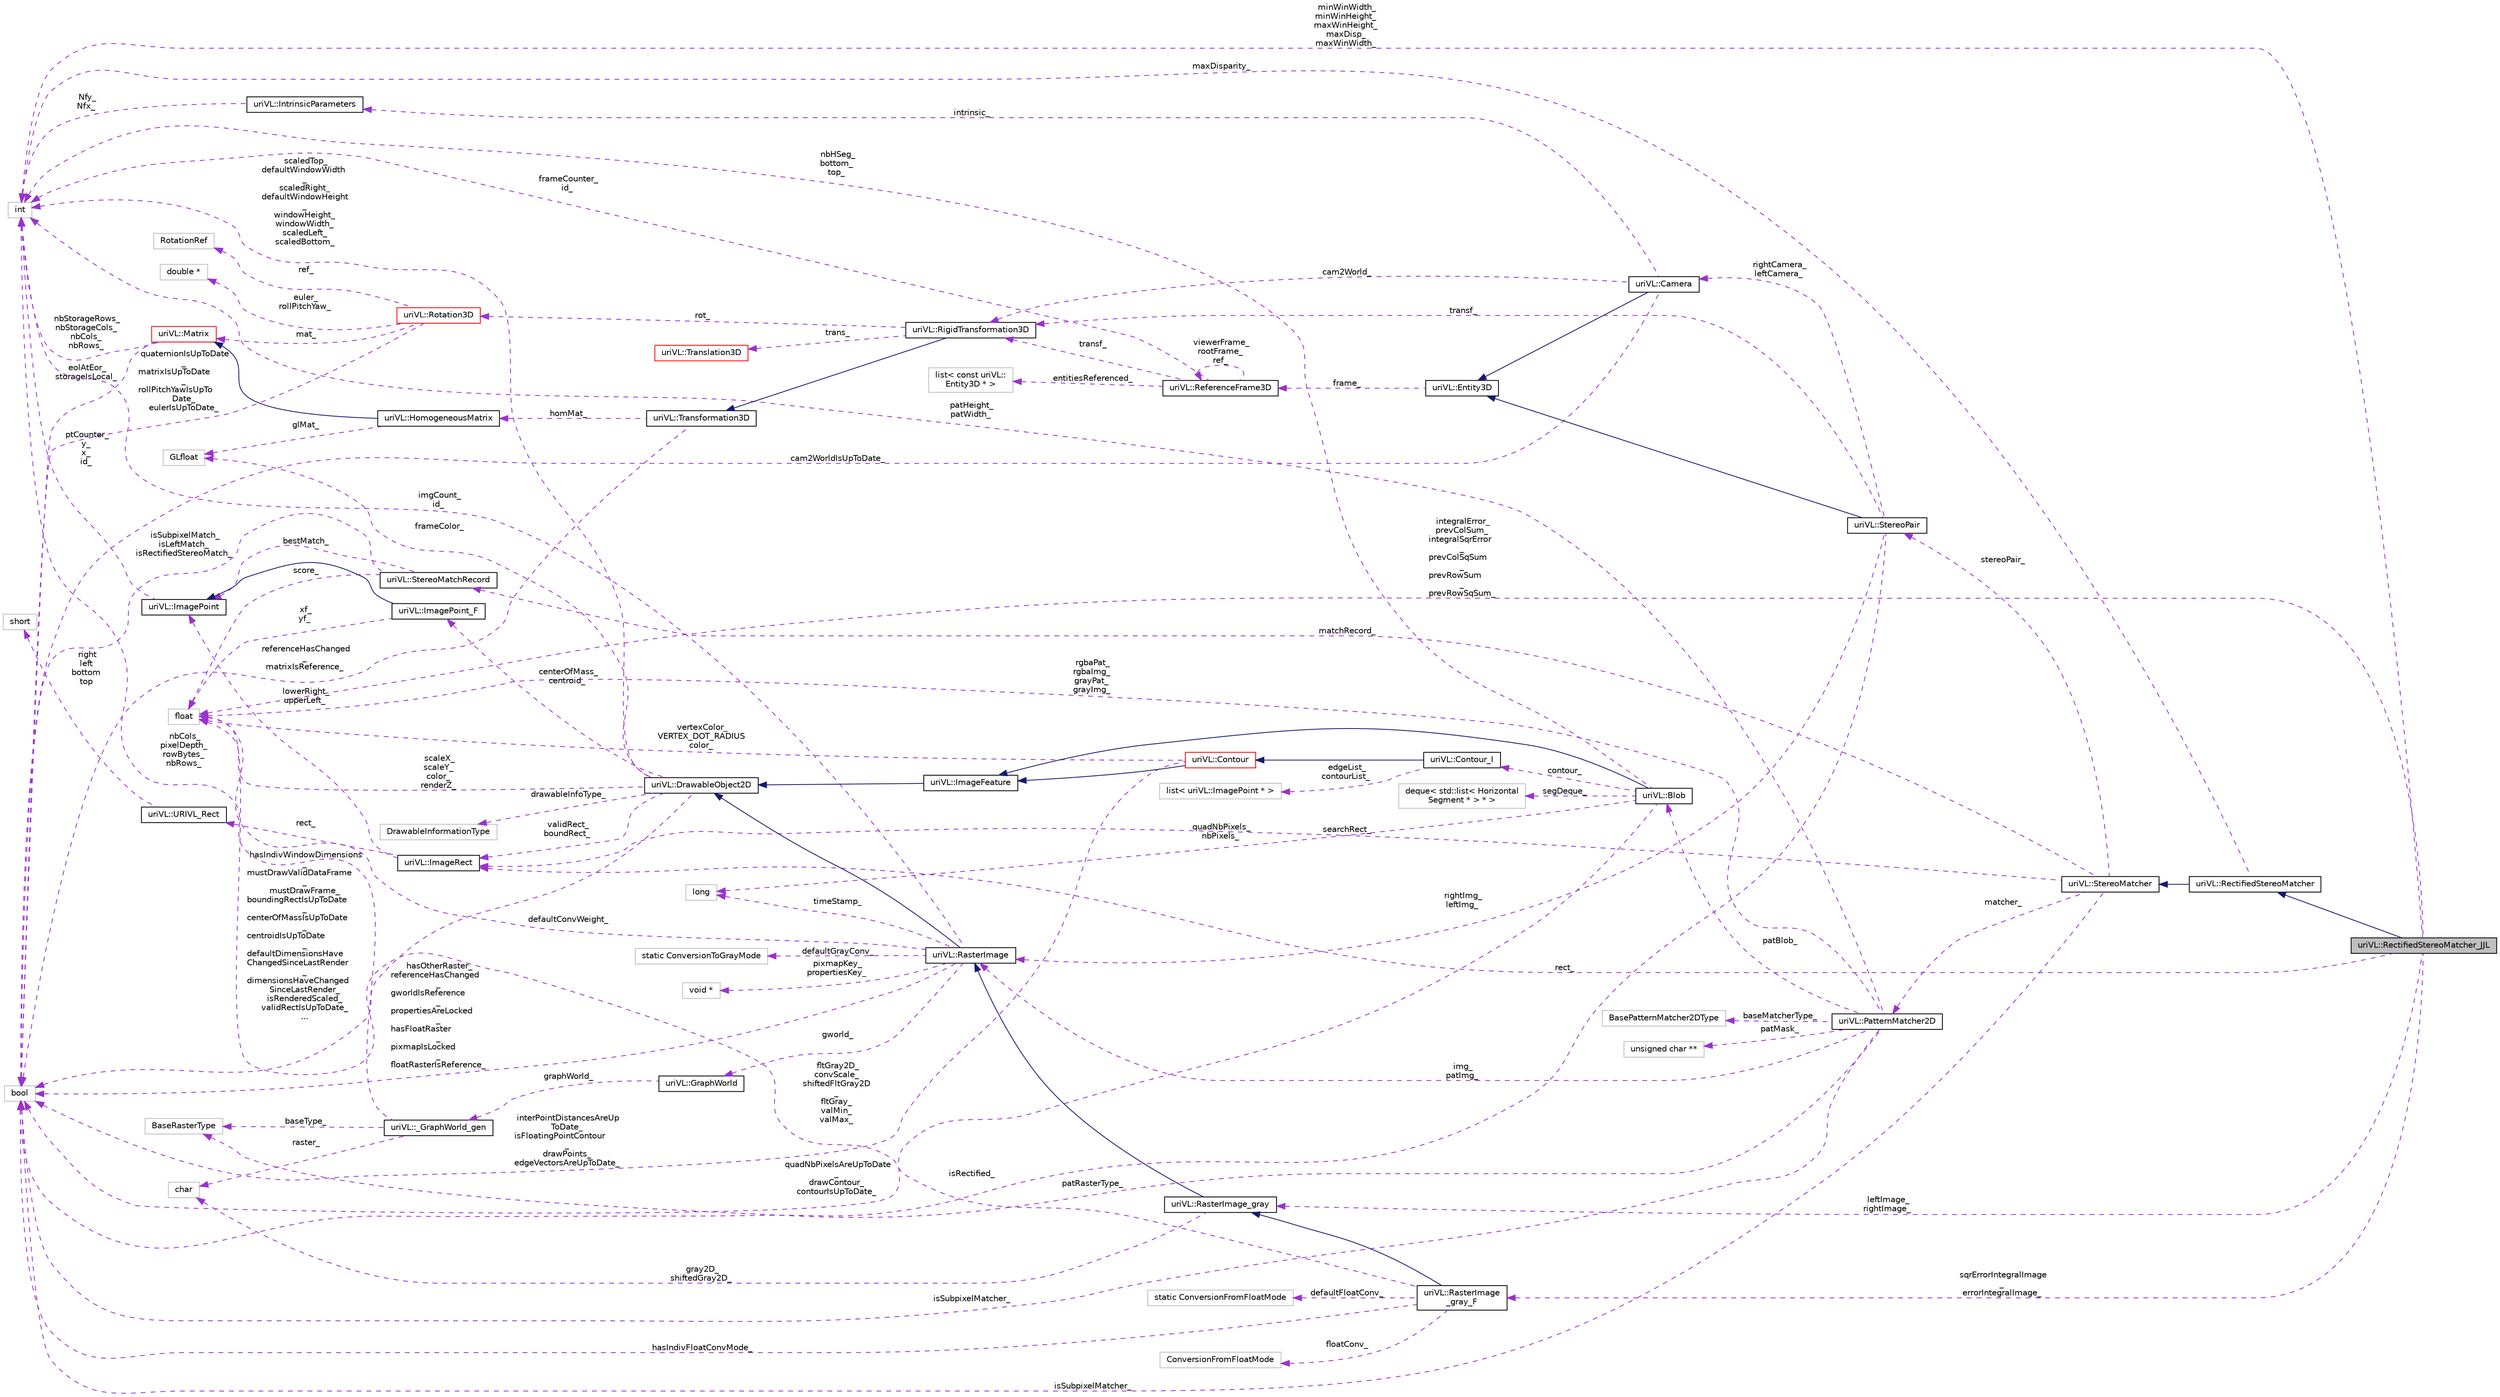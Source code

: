 digraph "uriVL::RectifiedStereoMatcher_JJL"
{
  edge [fontname="Helvetica",fontsize="10",labelfontname="Helvetica",labelfontsize="10"];
  node [fontname="Helvetica",fontsize="10",shape=record];
  rankdir="LR";
  Node1 [label="uriVL::RectifiedStereoMatcher_JJL",height=0.2,width=0.4,color="black", fillcolor="grey75", style="filled", fontcolor="black"];
  Node2 -> Node1 [dir="back",color="midnightblue",fontsize="10",style="solid",fontname="Helvetica"];
  Node2 [label="uriVL::RectifiedStereoMatcher",height=0.2,width=0.4,color="black", fillcolor="white", style="filled",URL="$classuriVL_1_1RectifiedStereoMatcher.html",tooltip="Pure virtual parent class for all classes that implement a stereo matching algorithm for rectified st..."];
  Node3 -> Node2 [dir="back",color="midnightblue",fontsize="10",style="solid",fontname="Helvetica"];
  Node3 [label="uriVL::StereoMatcher",height=0.2,width=0.4,color="black", fillcolor="white", style="filled",URL="$classuriVL_1_1StereoMatcher.html",tooltip="Pure virtual parent class for all classes that implement a stereo matching algorithm. "];
  Node4 -> Node3 [dir="back",color="darkorchid3",fontsize="10",style="dashed",label=" matchRecord_" ,fontname="Helvetica"];
  Node4 [label="uriVL::StereoMatchRecord",height=0.2,width=0.4,color="black", fillcolor="white", style="filled",URL="$classuriVL_1_1StereoMatchRecord.html",tooltip="A StereoMatchRecord stores a matching point and matching score resulting from a call to a stereo matc..."];
  Node5 -> Node4 [dir="back",color="darkorchid3",fontsize="10",style="dashed",label=" score_" ,fontname="Helvetica"];
  Node5 [label="float",height=0.2,width=0.4,color="grey75", fillcolor="white", style="filled"];
  Node6 -> Node4 [dir="back",color="darkorchid3",fontsize="10",style="dashed",label=" isSubpixelMatch_\nisLeftMatch_\nisRectifiedStereoMatch_" ,fontname="Helvetica"];
  Node6 [label="bool",height=0.2,width=0.4,color="grey75", fillcolor="white", style="filled"];
  Node7 -> Node4 [dir="back",color="darkorchid3",fontsize="10",style="dashed",label=" bestMatch_" ,fontname="Helvetica"];
  Node7 [label="uriVL::ImagePoint",height=0.2,width=0.4,color="black", fillcolor="white", style="filled",URL="$classuriVL_1_1ImagePoint.html",tooltip="Implements the ImagePoint class. "];
  Node8 -> Node7 [dir="back",color="darkorchid3",fontsize="10",style="dashed",label=" ptCounter_\ny_\nx_\nid_" ,fontname="Helvetica"];
  Node8 [label="int",height=0.2,width=0.4,color="grey75", fillcolor="white", style="filled"];
  Node9 -> Node3 [dir="back",color="darkorchid3",fontsize="10",style="dashed",label=" searchRect_" ,fontname="Helvetica"];
  Node9 [label="uriVL::ImageRect",height=0.2,width=0.4,color="black", fillcolor="white", style="filled",URL="$classuriVL_1_1ImageRect.html",tooltip="Implements the ImageRect class. "];
  Node10 -> Node9 [dir="back",color="darkorchid3",fontsize="10",style="dashed",label=" rect_" ,fontname="Helvetica"];
  Node10 [label="uriVL::URIVL_Rect",height=0.2,width=0.4,color="black", fillcolor="white", style="filled",URL="$structuriVL_1_1URIVL__Rect.html",tooltip="For platforms not supported by Quicktime, we need to define Rect. "];
  Node11 -> Node10 [dir="back",color="darkorchid3",fontsize="10",style="dashed",label=" right\nleft\nbottom\ntop" ,fontname="Helvetica"];
  Node11 [label="short",height=0.2,width=0.4,color="grey75", fillcolor="white", style="filled"];
  Node7 -> Node9 [dir="back",color="darkorchid3",fontsize="10",style="dashed",label=" lowerRight_\nupperLeft_" ,fontname="Helvetica"];
  Node12 -> Node3 [dir="back",color="darkorchid3",fontsize="10",style="dashed",label=" matcher_" ,fontname="Helvetica"];
  Node12 [label="uriVL::PatternMatcher2D",height=0.2,width=0.4,color="black", fillcolor="white", style="filled",URL="$classuriVL_1_1PatternMatcher2D.html",tooltip="Parent class for all 2D pattern matchers. "];
  Node13 -> Node12 [dir="back",color="darkorchid3",fontsize="10",style="dashed",label=" baseMatcherType_" ,fontname="Helvetica"];
  Node13 [label="BasePatternMatcher2DType",height=0.2,width=0.4,color="grey75", fillcolor="white", style="filled"];
  Node14 -> Node12 [dir="back",color="darkorchid3",fontsize="10",style="dashed",label=" patMask_" ,fontname="Helvetica"];
  Node14 [label="unsigned char **",height=0.2,width=0.4,color="grey75", fillcolor="white", style="filled"];
  Node5 -> Node12 [dir="back",color="darkorchid3",fontsize="10",style="dashed",label=" rgbaPat_\nrgbaImg_\ngrayPat_\ngrayImg_" ,fontname="Helvetica"];
  Node15 -> Node12 [dir="back",color="darkorchid3",fontsize="10",style="dashed",label=" patBlob_" ,fontname="Helvetica"];
  Node15 [label="uriVL::Blob",height=0.2,width=0.4,color="black", fillcolor="white", style="filled",URL="$classuriVL_1_1Blob.html",tooltip="XPair is used in fillHoles(), indicating each covered segment upstairs/downstairs for each line of Ho..."];
  Node16 -> Node15 [dir="back",color="midnightblue",fontsize="10",style="solid",fontname="Helvetica"];
  Node16 [label="uriVL::ImageFeature",height=0.2,width=0.4,color="black", fillcolor="white", style="filled",URL="$classuriVL_1_1ImageFeature.html",tooltip="Abstract base class of Blob, Segment, Corner... "];
  Node17 -> Node16 [dir="back",color="midnightblue",fontsize="10",style="solid",fontname="Helvetica"];
  Node17 [label="uriVL::DrawableObject2D",height=0.2,width=0.4,color="black", fillcolor="white", style="filled",URL="$classuriVL_1_1DrawableObject2D.html",tooltip="Virtual base DrawableObject2D class. "];
  Node18 -> Node17 [dir="back",color="darkorchid3",fontsize="10",style="dashed",label=" frameColor_" ,fontname="Helvetica"];
  Node18 [label="GLfloat",height=0.2,width=0.4,color="grey75", fillcolor="white", style="filled"];
  Node9 -> Node17 [dir="back",color="darkorchid3",fontsize="10",style="dashed",label=" validRect_\nboundRect_" ,fontname="Helvetica"];
  Node19 -> Node17 [dir="back",color="darkorchid3",fontsize="10",style="dashed",label=" centerOfMass_\ncentroid_" ,fontname="Helvetica"];
  Node19 [label="uriVL::ImagePoint_F",height=0.2,width=0.4,color="black", fillcolor="white", style="filled",URL="$classuriVL_1_1ImagePoint__F.html",tooltip="Implements the ImagePoint_F class. "];
  Node7 -> Node19 [dir="back",color="midnightblue",fontsize="10",style="solid",fontname="Helvetica"];
  Node5 -> Node19 [dir="back",color="darkorchid3",fontsize="10",style="dashed",label=" xf_\nyf_" ,fontname="Helvetica"];
  Node5 -> Node17 [dir="back",color="darkorchid3",fontsize="10",style="dashed",label=" scaleX_\nscaleY_\ncolor_\nrenderZ_" ,fontname="Helvetica"];
  Node8 -> Node17 [dir="back",color="darkorchid3",fontsize="10",style="dashed",label=" scaledTop_\ndefaultWindowWidth\l_\nscaledRight_\ndefaultWindowHeight\l_\nwindowHeight_\nwindowWidth_\nscaledLeft_\nscaledBottom_" ,fontname="Helvetica"];
  Node6 -> Node17 [dir="back",color="darkorchid3",fontsize="10",style="dashed",label=" hasIndivWindowDimensions\l_\nmustDrawValidDataFrame\l_\nmustDrawFrame_\nboundingRectIsUpToDate\l_\ncenterOfMassIsUpToDate\l_\ncentroidIsUpToDate\l_\ndefaultDimensionsHave\lChangedSinceLastRender\l_\ndimensionsHaveChanged\lSinceLastRender_\nisRenderedScaled_\nvalidRectIsUpToDate_\n..." ,fontname="Helvetica"];
  Node20 -> Node17 [dir="back",color="darkorchid3",fontsize="10",style="dashed",label=" drawableInfoType_" ,fontname="Helvetica"];
  Node20 [label="DrawableInformationType",height=0.2,width=0.4,color="grey75", fillcolor="white", style="filled"];
  Node21 -> Node15 [dir="back",color="darkorchid3",fontsize="10",style="dashed",label=" segDeque_" ,fontname="Helvetica"];
  Node21 [label="deque\< std::list\< Horizontal\lSegment * \> * \>",height=0.2,width=0.4,color="grey75", fillcolor="white", style="filled"];
  Node22 -> Node15 [dir="back",color="darkorchid3",fontsize="10",style="dashed",label=" contour_" ,fontname="Helvetica"];
  Node22 [label="uriVL::Contour_I",height=0.2,width=0.4,color="black", fillcolor="white", style="filled",URL="$classuriVL_1_1Contour__I.html",tooltip="A Countour_I is a set of ImagePoint objects (intetger coordinates) which compose a closed curve..."];
  Node23 -> Node22 [dir="back",color="midnightblue",fontsize="10",style="solid",fontname="Helvetica"];
  Node23 [label="uriVL::Contour",height=0.2,width=0.4,color="red", fillcolor="white", style="filled",URL="$classuriVL_1_1Contour.html",tooltip="Set of ImagePoint objects which form a closed curve. "];
  Node16 -> Node23 [dir="back",color="midnightblue",fontsize="10",style="solid",fontname="Helvetica"];
  Node5 -> Node23 [dir="back",color="darkorchid3",fontsize="10",style="dashed",label=" vertexColor_\nVERTEX_DOT_RADIUS\ncolor_" ,fontname="Helvetica"];
  Node6 -> Node23 [dir="back",color="darkorchid3",fontsize="10",style="dashed",label=" interPointDistancesAreUp\lToDate_\nisFloatingPointContour\l_\ndrawPoints_\nedgeVectorsAreUpToDate_" ,fontname="Helvetica"];
  Node24 -> Node22 [dir="back",color="darkorchid3",fontsize="10",style="dashed",label=" edgeList_\ncontourList_" ,fontname="Helvetica"];
  Node24 [label="list\< uriVL::ImagePoint * \>",height=0.2,width=0.4,color="grey75", fillcolor="white", style="filled"];
  Node8 -> Node15 [dir="back",color="darkorchid3",fontsize="10",style="dashed",label=" nbHSeg_\nbottom_\ntop_" ,fontname="Helvetica"];
  Node6 -> Node15 [dir="back",color="darkorchid3",fontsize="10",style="dashed",label=" quadNbPixelsAreUpToDate\l_\ndrawContour_\ncontourIsUpToDate_" ,fontname="Helvetica"];
  Node25 -> Node15 [dir="back",color="darkorchid3",fontsize="10",style="dashed",label=" quadNbPixels_\nnbPixels_" ,fontname="Helvetica"];
  Node25 [label="long",height=0.2,width=0.4,color="grey75", fillcolor="white", style="filled"];
  Node26 -> Node12 [dir="back",color="darkorchid3",fontsize="10",style="dashed",label=" patRasterType_" ,fontname="Helvetica"];
  Node26 [label="BaseRasterType",height=0.2,width=0.4,color="grey75", fillcolor="white", style="filled"];
  Node8 -> Node12 [dir="back",color="darkorchid3",fontsize="10",style="dashed",label=" patHeight_\npatWidth_" ,fontname="Helvetica"];
  Node6 -> Node12 [dir="back",color="darkorchid3",fontsize="10",style="dashed",label=" isSubpixelMatcher_" ,fontname="Helvetica"];
  Node27 -> Node12 [dir="back",color="darkorchid3",fontsize="10",style="dashed",label=" img_\npatImg_" ,fontname="Helvetica"];
  Node27 [label="uriVL::RasterImage",height=0.2,width=0.4,color="black", fillcolor="white", style="filled",URL="$classuriVL_1_1RasterImage.html",tooltip="Virtual base image class. "];
  Node17 -> Node27 [dir="back",color="midnightblue",fontsize="10",style="solid",fontname="Helvetica"];
  Node28 -> Node27 [dir="back",color="darkorchid3",fontsize="10",style="dashed",label=" gworld_" ,fontname="Helvetica"];
  Node28 [label="uriVL::GraphWorld",height=0.2,width=0.4,color="black", fillcolor="white", style="filled",URL="$classuriVL_1_1GraphWorld.html",tooltip="Implements the GraphWorld class. "];
  Node29 -> Node28 [dir="back",color="darkorchid3",fontsize="10",style="dashed",label=" graphWorld_" ,fontname="Helvetica"];
  Node29 [label="uriVL::_GraphWorld_gen",height=0.2,width=0.4,color="black", fillcolor="white", style="filled",URL="$classuriVL_1_1__GraphWorld__gen.html",tooltip="Implements the _GraphWorld_gen class. "];
  Node30 -> Node29 [dir="back",color="darkorchid3",fontsize="10",style="dashed",label=" raster_" ,fontname="Helvetica"];
  Node30 [label="char",height=0.2,width=0.4,color="grey75", fillcolor="white", style="filled"];
  Node26 -> Node29 [dir="back",color="darkorchid3",fontsize="10",style="dashed",label=" baseType_" ,fontname="Helvetica"];
  Node8 -> Node29 [dir="back",color="darkorchid3",fontsize="10",style="dashed",label=" nbCols_\npixelDepth_\nrowBytes_\nnbRows_" ,fontname="Helvetica"];
  Node5 -> Node27 [dir="back",color="darkorchid3",fontsize="10",style="dashed",label=" defaultConvWeight_" ,fontname="Helvetica"];
  Node8 -> Node27 [dir="back",color="darkorchid3",fontsize="10",style="dashed",label=" imgCount_\nid_" ,fontname="Helvetica"];
  Node6 -> Node27 [dir="back",color="darkorchid3",fontsize="10",style="dashed",label=" hasOtherRaster_\nreferenceHasChanged\l_\ngworldIsReference\l_\npropertiesAreLocked\l_\nhasFloatRaster\l_\npixmapIsLocked\l_\nfloatRasterIsReference_" ,fontname="Helvetica"];
  Node31 -> Node27 [dir="back",color="darkorchid3",fontsize="10",style="dashed",label=" defaultGrayConv_" ,fontname="Helvetica"];
  Node31 [label="static ConversionToGrayMode",height=0.2,width=0.4,color="grey75", fillcolor="white", style="filled"];
  Node25 -> Node27 [dir="back",color="darkorchid3",fontsize="10",style="dashed",label=" timeStamp_" ,fontname="Helvetica"];
  Node32 -> Node27 [dir="back",color="darkorchid3",fontsize="10",style="dashed",label=" pixmapKey_\npropertiesKey_" ,fontname="Helvetica"];
  Node32 [label="void *",height=0.2,width=0.4,color="grey75", fillcolor="white", style="filled"];
  Node33 -> Node3 [dir="back",color="darkorchid3",fontsize="10",style="dashed",label=" stereoPair_" ,fontname="Helvetica"];
  Node33 [label="uriVL::StereoPair",height=0.2,width=0.4,color="black", fillcolor="white", style="filled",URL="$classuriVL_1_1StereoPair.html",tooltip="Future versions of this class will/should include information about the cameras corresponding to each..."];
  Node34 -> Node33 [dir="back",color="midnightblue",fontsize="10",style="solid",fontname="Helvetica"];
  Node34 [label="uriVL::Entity3D",height=0.2,width=0.4,color="black", fillcolor="white", style="filled",URL="$classuriVL_1_1Entity3D.html",tooltip="The base virtual Entity3D class. "];
  Node35 -> Node34 [dir="back",color="darkorchid3",fontsize="10",style="dashed",label=" frame_" ,fontname="Helvetica"];
  Node35 [label="uriVL::ReferenceFrame3D",height=0.2,width=0.4,color="black", fillcolor="white", style="filled",URL="$classuriVL_1_1ReferenceFrame3D.html",tooltip="A ReferenceFrame3D is the object relative to which any Entity3D is defined. "];
  Node36 -> Node35 [dir="back",color="darkorchid3",fontsize="10",style="dashed",label=" entitiesReferenced_" ,fontname="Helvetica"];
  Node36 [label="list\< const uriVL::\lEntity3D * \>",height=0.2,width=0.4,color="grey75", fillcolor="white", style="filled"];
  Node8 -> Node35 [dir="back",color="darkorchid3",fontsize="10",style="dashed",label=" frameCounter_\nid_" ,fontname="Helvetica"];
  Node35 -> Node35 [dir="back",color="darkorchid3",fontsize="10",style="dashed",label=" viewerFrame_\nrootFrame_\nref_" ,fontname="Helvetica"];
  Node37 -> Node35 [dir="back",color="darkorchid3",fontsize="10",style="dashed",label=" transf_" ,fontname="Helvetica"];
  Node37 [label="uriVL::RigidTransformation3D",height=0.2,width=0.4,color="black", fillcolor="white", style="filled",URL="$classuriVL_1_1RigidTransformation3D.html",tooltip="A RigidTransformation is a transformation between reference frames that preserves angles and lengths..."];
  Node38 -> Node37 [dir="back",color="midnightblue",fontsize="10",style="solid",fontname="Helvetica"];
  Node38 [label="uriVL::Transformation3D",height=0.2,width=0.4,color="black", fillcolor="white", style="filled",URL="$classuriVL_1_1Transformation3D.html",tooltip="Virtual base class for all 3D transformation that can be represented by a 4 by 4 homogenous matrix..."];
  Node39 -> Node38 [dir="back",color="darkorchid3",fontsize="10",style="dashed",label=" homMat_" ,fontname="Helvetica"];
  Node39 [label="uriVL::HomogeneousMatrix",height=0.2,width=0.4,color="black", fillcolor="white", style="filled",URL="$classuriVL_1_1HomogeneousMatrix.html",tooltip="Implements 4x4 homogeneous matrices used to represent 3D transformations. "];
  Node40 -> Node39 [dir="back",color="midnightblue",fontsize="10",style="solid",fontname="Helvetica"];
  Node40 [label="uriVL::Matrix",height=0.2,width=0.4,color="red", fillcolor="white", style="filled",URL="$classuriVL_1_1Matrix.html",tooltip="Implements the Matrix class of Linear Algebra matrices. "];
  Node8 -> Node40 [dir="back",color="darkorchid3",fontsize="10",style="dashed",label=" nbStorageRows_\nnbStorageCols_\nnbCols_\nnbRows_" ,fontname="Helvetica"];
  Node6 -> Node40 [dir="back",color="darkorchid3",fontsize="10",style="dashed",label=" eolAtEor_\nstorageIsLocal_" ,fontname="Helvetica"];
  Node18 -> Node39 [dir="back",color="darkorchid3",fontsize="10",style="dashed",label=" glMat_" ,fontname="Helvetica"];
  Node6 -> Node38 [dir="back",color="darkorchid3",fontsize="10",style="dashed",label=" referenceHasChanged\l_\nmatrixIsReference_" ,fontname="Helvetica"];
  Node41 -> Node37 [dir="back",color="darkorchid3",fontsize="10",style="dashed",label=" rot_" ,fontname="Helvetica"];
  Node41 [label="uriVL::Rotation3D",height=0.2,width=0.4,color="red", fillcolor="white", style="filled",URL="$classuriVL_1_1Rotation3D.html",tooltip="A Rotation3D is a component of any RigidTransformation3D. "];
  Node40 -> Node41 [dir="back",color="darkorchid3",fontsize="10",style="dashed",label=" mat_" ,fontname="Helvetica"];
  Node42 -> Node41 [dir="back",color="darkorchid3",fontsize="10",style="dashed",label=" euler_\nrollPitchYaw_" ,fontname="Helvetica"];
  Node42 [label="double *",height=0.2,width=0.4,color="grey75", fillcolor="white", style="filled"];
  Node43 -> Node41 [dir="back",color="darkorchid3",fontsize="10",style="dashed",label=" ref_" ,fontname="Helvetica"];
  Node43 [label="RotationRef",height=0.2,width=0.4,color="grey75", fillcolor="white", style="filled"];
  Node6 -> Node41 [dir="back",color="darkorchid3",fontsize="10",style="dashed",label=" quaternionIsUpToDate\l_\nmatrixIsUpToDate\l_\nrollPitchYawIsUpTo\lDate_\neulerIsUpToDate_" ,fontname="Helvetica"];
  Node44 -> Node37 [dir="back",color="darkorchid3",fontsize="10",style="dashed",label=" trans_" ,fontname="Helvetica"];
  Node44 [label="uriVL::Translation3D",height=0.2,width=0.4,color="red", fillcolor="white", style="filled",URL="$classuriVL_1_1Translation3D.html",tooltip="A Translation object is always stored as an array of three double numbers for the X..."];
  Node45 -> Node33 [dir="back",color="darkorchid3",fontsize="10",style="dashed",label=" rightCamera_\nleftCamera_" ,fontname="Helvetica"];
  Node45 [label="uriVL::Camera",height=0.2,width=0.4,color="black", fillcolor="white", style="filled",URL="$classuriVL_1_1Camera.html",tooltip="The base virtual Camera class. "];
  Node34 -> Node45 [dir="back",color="midnightblue",fontsize="10",style="solid",fontname="Helvetica"];
  Node46 -> Node45 [dir="back",color="darkorchid3",fontsize="10",style="dashed",label=" intrinsic_" ,fontname="Helvetica"];
  Node46 [label="uriVL::IntrinsicParameters",height=0.2,width=0.4,color="black", fillcolor="white", style="filled",URL="$classuriVL_1_1IntrinsicParameters.html",tooltip="Parent class for all descriptors of a camera&#39;s intrinsic parameters. "];
  Node8 -> Node46 [dir="back",color="darkorchid3",fontsize="10",style="dashed",label=" Nfy_\nNfx_" ,fontname="Helvetica"];
  Node6 -> Node45 [dir="back",color="darkorchid3",fontsize="10",style="dashed",label=" cam2WorldIsUpToDate_" ,fontname="Helvetica"];
  Node37 -> Node45 [dir="back",color="darkorchid3",fontsize="10",style="dashed",label=" cam2World_" ,fontname="Helvetica"];
  Node6 -> Node33 [dir="back",color="darkorchid3",fontsize="10",style="dashed",label=" isRectified_" ,fontname="Helvetica"];
  Node37 -> Node33 [dir="back",color="darkorchid3",fontsize="10",style="dashed",label=" transf_" ,fontname="Helvetica"];
  Node27 -> Node33 [dir="back",color="darkorchid3",fontsize="10",style="dashed",label=" rightImg_\nleftImg_" ,fontname="Helvetica"];
  Node6 -> Node3 [dir="back",color="darkorchid3",fontsize="10",style="dashed",label=" isSubpixelMatcher_" ,fontname="Helvetica"];
  Node8 -> Node2 [dir="back",color="darkorchid3",fontsize="10",style="dashed",label=" maxDisparity_" ,fontname="Helvetica"];
  Node9 -> Node1 [dir="back",color="darkorchid3",fontsize="10",style="dashed",label=" rect_" ,fontname="Helvetica"];
  Node47 -> Node1 [dir="back",color="darkorchid3",fontsize="10",style="dashed",label=" sqrErrorIntegralImage\l_\nerrorIntegralImage_" ,fontname="Helvetica"];
  Node47 [label="uriVL::RasterImage\l_gray_F",height=0.2,width=0.4,color="black", fillcolor="white", style="filled",URL="$classuriVL_1_1RasterImage__gray__F.html",tooltip="Floating point gray-level image class. "];
  Node48 -> Node47 [dir="back",color="midnightblue",fontsize="10",style="solid",fontname="Helvetica"];
  Node48 [label="uriVL::RasterImage_gray",height=0.2,width=0.4,color="black", fillcolor="white", style="filled",URL="$classuriVL_1_1RasterImage__gray.html",tooltip="Base gray-level image class. "];
  Node27 -> Node48 [dir="back",color="midnightblue",fontsize="10",style="solid",fontname="Helvetica"];
  Node30 -> Node48 [dir="back",color="darkorchid3",fontsize="10",style="dashed",label=" gray2D_\nshiftedGray2D_" ,fontname="Helvetica"];
  Node5 -> Node47 [dir="back",color="darkorchid3",fontsize="10",style="dashed",label=" fltGray2D_\nconvScale_\nshiftedFltGray2D\l_\nfltGray_\nvalMin_\nvalMax_" ,fontname="Helvetica"];
  Node6 -> Node47 [dir="back",color="darkorchid3",fontsize="10",style="dashed",label=" hasIndivFloatConvMode_" ,fontname="Helvetica"];
  Node49 -> Node47 [dir="back",color="darkorchid3",fontsize="10",style="dashed",label=" defaultFloatConv_" ,fontname="Helvetica"];
  Node49 [label="static ConversionFromFloatMode",height=0.2,width=0.4,color="grey75", fillcolor="white", style="filled"];
  Node50 -> Node47 [dir="back",color="darkorchid3",fontsize="10",style="dashed",label=" floatConv_" ,fontname="Helvetica"];
  Node50 [label="ConversionFromFloatMode",height=0.2,width=0.4,color="grey75", fillcolor="white", style="filled"];
  Node5 -> Node1 [dir="back",color="darkorchid3",fontsize="10",style="dashed",label=" integralError_\nprevColSum_\nintegralSqrError\l_\nprevColSqSum\l_\nprevRowSum\l_\nprevRowSqSum_" ,fontname="Helvetica"];
  Node48 -> Node1 [dir="back",color="darkorchid3",fontsize="10",style="dashed",label=" leftImage_\nrightImage_" ,fontname="Helvetica"];
  Node8 -> Node1 [dir="back",color="darkorchid3",fontsize="10",style="dashed",label=" minWinWidth_\nminWinHeight_\nmaxWinHeight_\nmaxDisp_\nmaxWinWidth_" ,fontname="Helvetica"];
}
